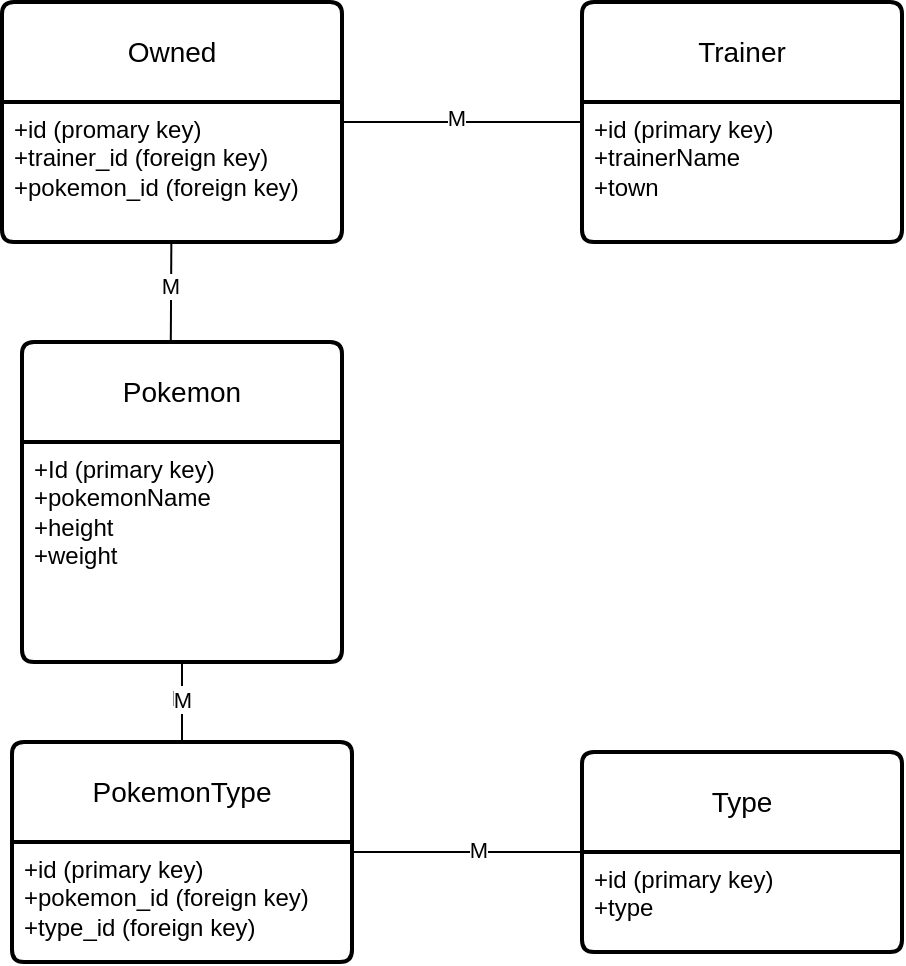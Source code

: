 <mxfile version="24.4.8" type="device">
  <diagram name="Page-1" id="UsmaYbHlR8qYMjK1fiK9">
    <mxGraphModel dx="877" dy="471" grid="1" gridSize="10" guides="1" tooltips="1" connect="1" arrows="1" fold="1" page="1" pageScale="1" pageWidth="850" pageHeight="1100" math="0" shadow="0">
      <root>
        <mxCell id="0" />
        <mxCell id="1" parent="0" />
        <mxCell id="yLZtfS4gvyToNNBfHDFI-1" value="Pokemon" style="swimlane;childLayout=stackLayout;horizontal=1;startSize=50;horizontalStack=0;rounded=1;fontSize=14;fontStyle=0;strokeWidth=2;resizeParent=0;resizeLast=1;shadow=0;dashed=0;align=center;arcSize=4;whiteSpace=wrap;html=1;" parent="1" vertex="1">
          <mxGeometry x="340" y="190" width="160" height="160" as="geometry" />
        </mxCell>
        <mxCell id="yLZtfS4gvyToNNBfHDFI-2" value="+Id (primary key)&lt;br&gt;&lt;div&gt;+pokemonName&lt;/div&gt;&lt;div&gt;+height&lt;/div&gt;&lt;div&gt;+weight&lt;/div&gt;" style="align=left;strokeColor=none;fillColor=none;spacingLeft=4;fontSize=12;verticalAlign=top;resizable=0;rotatable=0;part=1;html=1;" parent="yLZtfS4gvyToNNBfHDFI-1" vertex="1">
          <mxGeometry y="50" width="160" height="110" as="geometry" />
        </mxCell>
        <mxCell id="yLZtfS4gvyToNNBfHDFI-5" value="Owned" style="swimlane;childLayout=stackLayout;horizontal=1;startSize=50;horizontalStack=0;rounded=1;fontSize=14;fontStyle=0;strokeWidth=2;resizeParent=0;resizeLast=1;shadow=0;dashed=0;align=center;arcSize=4;whiteSpace=wrap;html=1;" parent="1" vertex="1">
          <mxGeometry x="330" y="20" width="170" height="120" as="geometry" />
        </mxCell>
        <mxCell id="yLZtfS4gvyToNNBfHDFI-6" value="+id (promary key)&lt;div&gt;+trainer_id (foreign key)&lt;/div&gt;&lt;div&gt;+pokemon_id (foreign key)&lt;/div&gt;" style="align=left;strokeColor=none;fillColor=none;spacingLeft=4;fontSize=12;verticalAlign=top;resizable=0;rotatable=0;part=1;html=1;" parent="yLZtfS4gvyToNNBfHDFI-5" vertex="1">
          <mxGeometry y="50" width="170" height="70" as="geometry" />
        </mxCell>
        <mxCell id="yLZtfS4gvyToNNBfHDFI-8" value="Trainer" style="swimlane;childLayout=stackLayout;horizontal=1;startSize=50;horizontalStack=0;rounded=1;fontSize=14;fontStyle=0;strokeWidth=2;resizeParent=0;resizeLast=1;shadow=0;dashed=0;align=center;arcSize=4;whiteSpace=wrap;html=1;" parent="1" vertex="1">
          <mxGeometry x="620" y="20" width="160" height="120" as="geometry" />
        </mxCell>
        <mxCell id="yLZtfS4gvyToNNBfHDFI-9" value="&lt;div&gt;+id (primary key)&lt;/div&gt;&lt;div&gt;+&lt;span style=&quot;background-color: initial;&quot;&gt;trainerName&lt;/span&gt;&lt;/div&gt;&lt;div&gt;&lt;span style=&quot;background-color: initial;&quot;&gt;+town&lt;/span&gt;&lt;/div&gt;" style="align=left;strokeColor=none;fillColor=none;spacingLeft=4;fontSize=12;verticalAlign=top;resizable=0;rotatable=0;part=1;html=1;" parent="yLZtfS4gvyToNNBfHDFI-8" vertex="1">
          <mxGeometry y="50" width="160" height="70" as="geometry" />
        </mxCell>
        <mxCell id="y-yxsAtaFRiuAF9jbF6j-1" value="Type" style="swimlane;childLayout=stackLayout;horizontal=1;startSize=50;horizontalStack=0;rounded=1;fontSize=14;fontStyle=0;strokeWidth=2;resizeParent=0;resizeLast=1;shadow=0;dashed=0;align=center;arcSize=4;whiteSpace=wrap;html=1;" parent="1" vertex="1">
          <mxGeometry x="620" y="395" width="160" height="100" as="geometry" />
        </mxCell>
        <mxCell id="y-yxsAtaFRiuAF9jbF6j-2" value="+id (primary key)&lt;div&gt;+type&lt;/div&gt;" style="align=left;strokeColor=none;fillColor=none;spacingLeft=4;fontSize=12;verticalAlign=top;resizable=0;rotatable=0;part=1;html=1;" parent="y-yxsAtaFRiuAF9jbF6j-1" vertex="1">
          <mxGeometry y="50" width="160" height="50" as="geometry" />
        </mxCell>
        <mxCell id="y-yxsAtaFRiuAF9jbF6j-4" value="" style="endArrow=none;html=1;rounded=0;exitX=0.465;exitY=0.006;exitDx=0;exitDy=0;exitPerimeter=0;" parent="1" source="yLZtfS4gvyToNNBfHDFI-1" target="yLZtfS4gvyToNNBfHDFI-5" edge="1">
          <mxGeometry width="50" height="50" relative="1" as="geometry">
            <mxPoint x="400" y="170" as="sourcePoint" />
            <mxPoint x="450" y="120" as="targetPoint" />
          </mxGeometry>
        </mxCell>
        <mxCell id="y-yxsAtaFRiuAF9jbF6j-7" value="M" style="edgeLabel;html=1;align=center;verticalAlign=middle;resizable=0;points=[];" parent="y-yxsAtaFRiuAF9jbF6j-4" vertex="1" connectable="0">
          <mxGeometry x="0.145" y="1" relative="1" as="geometry">
            <mxPoint as="offset" />
          </mxGeometry>
        </mxCell>
        <mxCell id="y-yxsAtaFRiuAF9jbF6j-5" value="" style="endArrow=none;html=1;rounded=0;" parent="1" source="yLZtfS4gvyToNNBfHDFI-8" target="yLZtfS4gvyToNNBfHDFI-5" edge="1">
          <mxGeometry width="50" height="50" relative="1" as="geometry">
            <mxPoint x="582" y="120.5" as="sourcePoint" />
            <mxPoint x="580" y="19.5" as="targetPoint" />
          </mxGeometry>
        </mxCell>
        <mxCell id="y-yxsAtaFRiuAF9jbF6j-6" value="M" style="edgeLabel;html=1;align=center;verticalAlign=middle;resizable=0;points=[];" parent="y-yxsAtaFRiuAF9jbF6j-5" vertex="1" connectable="0">
          <mxGeometry x="0.05" y="-2" relative="1" as="geometry">
            <mxPoint as="offset" />
          </mxGeometry>
        </mxCell>
        <mxCell id="y-yxsAtaFRiuAF9jbF6j-8" value="PokemonType" style="swimlane;childLayout=stackLayout;horizontal=1;startSize=50;horizontalStack=0;rounded=1;fontSize=14;fontStyle=0;strokeWidth=2;resizeParent=0;resizeLast=1;shadow=0;dashed=0;align=center;arcSize=4;whiteSpace=wrap;html=1;" parent="1" vertex="1">
          <mxGeometry x="335" y="390" width="170" height="110" as="geometry" />
        </mxCell>
        <mxCell id="y-yxsAtaFRiuAF9jbF6j-9" value="&lt;div&gt;+id (primary key)&lt;/div&gt;+pokemon_id (foreign key)&lt;div&gt;&lt;span style=&quot;background-color: initial;&quot;&gt;+type_id&amp;nbsp;&lt;/span&gt;&lt;span style=&quot;background-color: initial;&quot;&gt;(foreign key)&lt;/span&gt;&lt;/div&gt;" style="align=left;strokeColor=none;fillColor=none;spacingLeft=4;fontSize=12;verticalAlign=top;resizable=0;rotatable=0;part=1;html=1;" parent="y-yxsAtaFRiuAF9jbF6j-8" vertex="1">
          <mxGeometry y="50" width="170" height="60" as="geometry" />
        </mxCell>
        <mxCell id="y-yxsAtaFRiuAF9jbF6j-10" value="" style="endArrow=none;html=1;rounded=0;" parent="1" source="y-yxsAtaFRiuAF9jbF6j-8" target="y-yxsAtaFRiuAF9jbF6j-1" edge="1">
          <mxGeometry width="50" height="50" relative="1" as="geometry">
            <mxPoint x="580" y="510" as="sourcePoint" />
            <mxPoint x="630" y="460" as="targetPoint" />
          </mxGeometry>
        </mxCell>
        <mxCell id="y-yxsAtaFRiuAF9jbF6j-11" value="M" style="edgeLabel;html=1;align=center;verticalAlign=middle;resizable=0;points=[];" parent="y-yxsAtaFRiuAF9jbF6j-10" vertex="1" connectable="0">
          <mxGeometry x="0.091" y="1" relative="1" as="geometry">
            <mxPoint as="offset" />
          </mxGeometry>
        </mxCell>
        <mxCell id="y-yxsAtaFRiuAF9jbF6j-12" value="" style="endArrow=none;html=1;rounded=0;" parent="1" source="y-yxsAtaFRiuAF9jbF6j-8" target="yLZtfS4gvyToNNBfHDFI-1" edge="1">
          <mxGeometry width="50" height="50" relative="1" as="geometry">
            <mxPoint x="332.5" y="390" as="sourcePoint" />
            <mxPoint x="507.5" y="390" as="targetPoint" />
          </mxGeometry>
        </mxCell>
        <mxCell id="y-yxsAtaFRiuAF9jbF6j-13" value="M" style="edgeLabel;html=1;align=center;verticalAlign=middle;resizable=0;points=[];" parent="y-yxsAtaFRiuAF9jbF6j-12" vertex="1" connectable="0">
          <mxGeometry x="0.091" y="1" relative="1" as="geometry">
            <mxPoint as="offset" />
          </mxGeometry>
        </mxCell>
        <mxCell id="y-yxsAtaFRiuAF9jbF6j-14" value="1" style="edgeLabel;html=1;align=center;verticalAlign=middle;resizable=0;points=[];" parent="y-yxsAtaFRiuAF9jbF6j-12" vertex="1" connectable="0">
          <mxGeometry x="0.051" relative="1" as="geometry">
            <mxPoint as="offset" />
          </mxGeometry>
        </mxCell>
        <mxCell id="y-yxsAtaFRiuAF9jbF6j-15" value="M" style="edgeLabel;html=1;align=center;verticalAlign=middle;resizable=0;points=[];" parent="y-yxsAtaFRiuAF9jbF6j-12" vertex="1" connectable="0">
          <mxGeometry x="0.072" relative="1" as="geometry">
            <mxPoint as="offset" />
          </mxGeometry>
        </mxCell>
      </root>
    </mxGraphModel>
  </diagram>
</mxfile>
